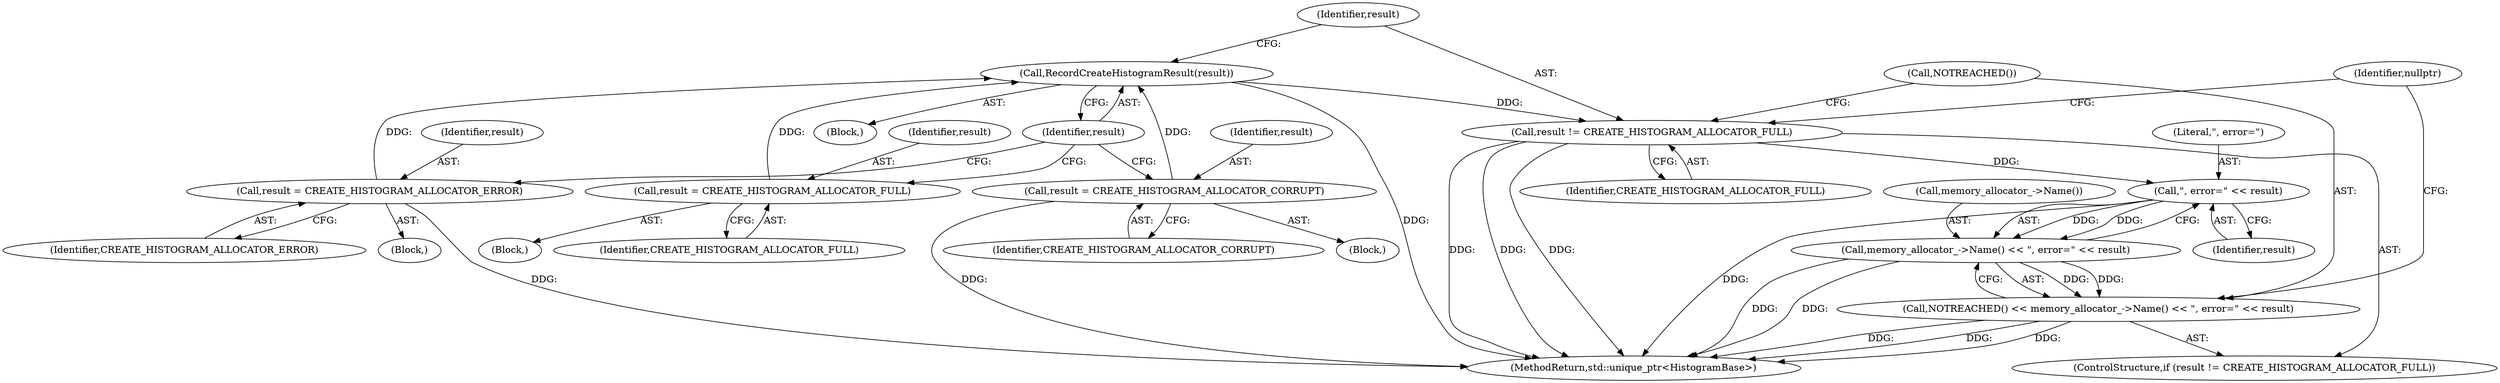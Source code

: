 digraph "1_Chrome_3f38b2253b19f9f9595f79fb92bfb5077e7b1959_0@del" {
"1000368" [label="(Call,\", error=\" << result)"];
"1000361" [label="(Call,result != CREATE_HISTOGRAM_ALLOCATOR_FULL)"];
"1000358" [label="(Call,RecordCreateHistogramResult(result))"];
"1000355" [label="(Call,result = CREATE_HISTOGRAM_ALLOCATOR_ERROR)"];
"1000343" [label="(Call,result = CREATE_HISTOGRAM_ALLOCATOR_CORRUPT)"];
"1000350" [label="(Call,result = CREATE_HISTOGRAM_ALLOCATOR_FULL)"];
"1000366" [label="(Call,memory_allocator_->Name() << \", error=\" << result)"];
"1000364" [label="(Call,NOTREACHED() << memory_allocator_->Name() << \", error=\" << result)"];
"1000351" [label="(Identifier,result)"];
"1000355" [label="(Call,result = CREATE_HISTOGRAM_ALLOCATOR_ERROR)"];
"1000361" [label="(Call,result != CREATE_HISTOGRAM_ALLOCATOR_FULL)"];
"1000372" [label="(Identifier,nullptr)"];
"1000340" [label="(Block,)"];
"1000365" [label="(Call,NOTREACHED())"];
"1000369" [label="(Literal,\", error=\")"];
"1000363" [label="(Identifier,CREATE_HISTOGRAM_ALLOCATOR_FULL)"];
"1000356" [label="(Identifier,result)"];
"1000370" [label="(Identifier,result)"];
"1000350" [label="(Call,result = CREATE_HISTOGRAM_ALLOCATOR_FULL)"];
"1000362" [label="(Identifier,result)"];
"1000109" [label="(Block,)"];
"1000354" [label="(Block,)"];
"1000349" [label="(Block,)"];
"1000359" [label="(Identifier,result)"];
"1000357" [label="(Identifier,CREATE_HISTOGRAM_ALLOCATOR_ERROR)"];
"1000366" [label="(Call,memory_allocator_->Name() << \", error=\" << result)"];
"1000367" [label="(Call,memory_allocator_->Name())"];
"1000343" [label="(Call,result = CREATE_HISTOGRAM_ALLOCATOR_CORRUPT)"];
"1000364" [label="(Call,NOTREACHED() << memory_allocator_->Name() << \", error=\" << result)"];
"1000352" [label="(Identifier,CREATE_HISTOGRAM_ALLOCATOR_FULL)"];
"1000358" [label="(Call,RecordCreateHistogramResult(result))"];
"1000344" [label="(Identifier,result)"];
"1000360" [label="(ControlStructure,if (result != CREATE_HISTOGRAM_ALLOCATOR_FULL))"];
"1000345" [label="(Identifier,CREATE_HISTOGRAM_ALLOCATOR_CORRUPT)"];
"1000368" [label="(Call,\", error=\" << result)"];
"1000373" [label="(MethodReturn,std::unique_ptr<HistogramBase>)"];
"1000368" -> "1000366"  [label="AST: "];
"1000368" -> "1000370"  [label="CFG: "];
"1000369" -> "1000368"  [label="AST: "];
"1000370" -> "1000368"  [label="AST: "];
"1000366" -> "1000368"  [label="CFG: "];
"1000368" -> "1000373"  [label="DDG: "];
"1000368" -> "1000366"  [label="DDG: "];
"1000368" -> "1000366"  [label="DDG: "];
"1000361" -> "1000368"  [label="DDG: "];
"1000361" -> "1000360"  [label="AST: "];
"1000361" -> "1000363"  [label="CFG: "];
"1000362" -> "1000361"  [label="AST: "];
"1000363" -> "1000361"  [label="AST: "];
"1000365" -> "1000361"  [label="CFG: "];
"1000372" -> "1000361"  [label="CFG: "];
"1000361" -> "1000373"  [label="DDG: "];
"1000361" -> "1000373"  [label="DDG: "];
"1000361" -> "1000373"  [label="DDG: "];
"1000358" -> "1000361"  [label="DDG: "];
"1000358" -> "1000109"  [label="AST: "];
"1000358" -> "1000359"  [label="CFG: "];
"1000359" -> "1000358"  [label="AST: "];
"1000362" -> "1000358"  [label="CFG: "];
"1000358" -> "1000373"  [label="DDG: "];
"1000355" -> "1000358"  [label="DDG: "];
"1000343" -> "1000358"  [label="DDG: "];
"1000350" -> "1000358"  [label="DDG: "];
"1000355" -> "1000354"  [label="AST: "];
"1000355" -> "1000357"  [label="CFG: "];
"1000356" -> "1000355"  [label="AST: "];
"1000357" -> "1000355"  [label="AST: "];
"1000359" -> "1000355"  [label="CFG: "];
"1000355" -> "1000373"  [label="DDG: "];
"1000343" -> "1000340"  [label="AST: "];
"1000343" -> "1000345"  [label="CFG: "];
"1000344" -> "1000343"  [label="AST: "];
"1000345" -> "1000343"  [label="AST: "];
"1000359" -> "1000343"  [label="CFG: "];
"1000343" -> "1000373"  [label="DDG: "];
"1000350" -> "1000349"  [label="AST: "];
"1000350" -> "1000352"  [label="CFG: "];
"1000351" -> "1000350"  [label="AST: "];
"1000352" -> "1000350"  [label="AST: "];
"1000359" -> "1000350"  [label="CFG: "];
"1000366" -> "1000364"  [label="AST: "];
"1000367" -> "1000366"  [label="AST: "];
"1000364" -> "1000366"  [label="CFG: "];
"1000366" -> "1000373"  [label="DDG: "];
"1000366" -> "1000373"  [label="DDG: "];
"1000366" -> "1000364"  [label="DDG: "];
"1000366" -> "1000364"  [label="DDG: "];
"1000364" -> "1000360"  [label="AST: "];
"1000365" -> "1000364"  [label="AST: "];
"1000372" -> "1000364"  [label="CFG: "];
"1000364" -> "1000373"  [label="DDG: "];
"1000364" -> "1000373"  [label="DDG: "];
"1000364" -> "1000373"  [label="DDG: "];
}
